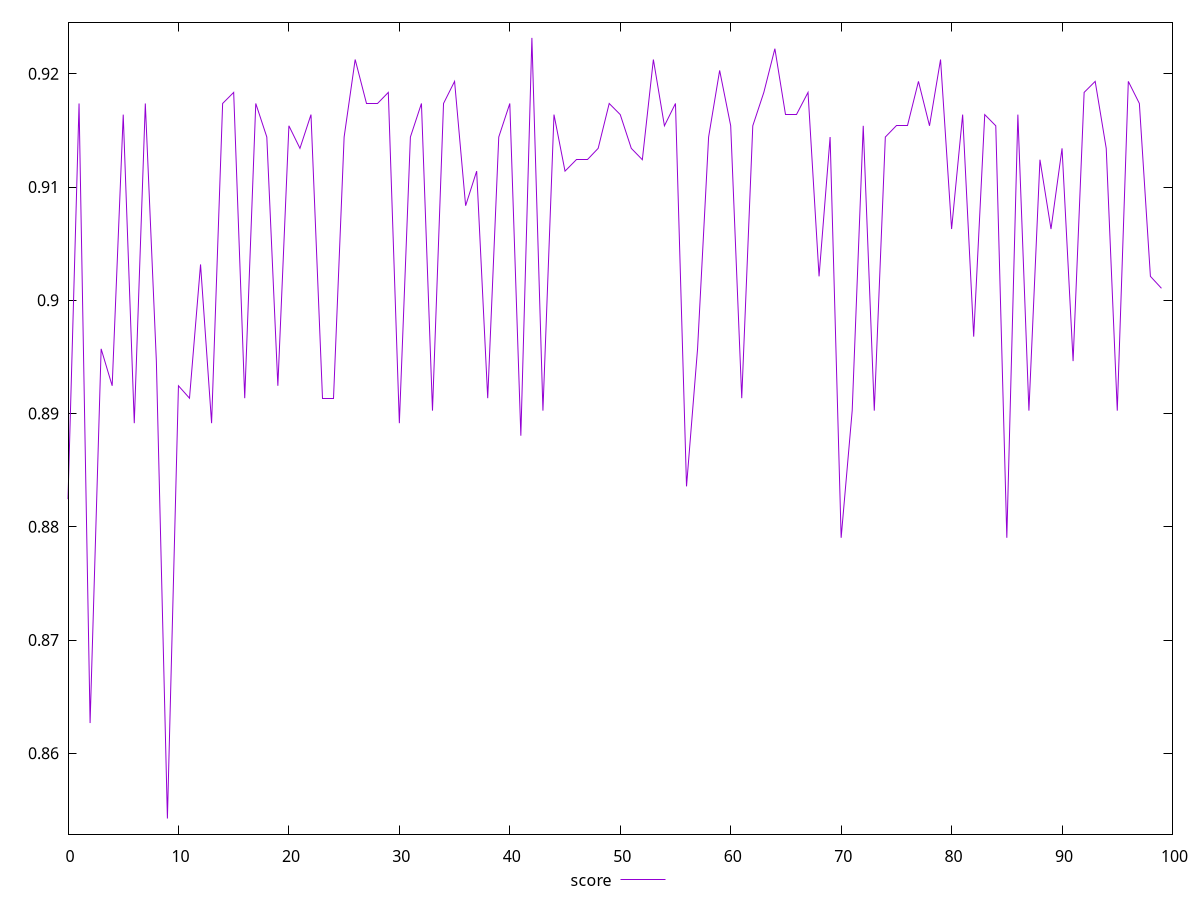 reset
set terminal svg size 640, 490 enhanced background rgb 'white'
set output "reprap/total-blocking-time/samples/pages+cached+nointeractive/score/values.svg"

$score <<EOF
0 0.8824401089284055
1 0.917380153295033
2 0.862673330601872
3 0.8957133036797403
4 0.8924519953997047
5 0.9163971786250928
6 0.8891520440062339
7 0.9173801532950346
8 0.8946305544636071
9 0.8542425396099678
10 0.8924519953997028
11 0.8913562573218656
12 0.9031673203601144
13 0.8891520440062339
14 0.9173801532950356
15 0.9183580026018724
16 0.8913562573218636
17 0.917380153295033
18 0.9144159850101887
19 0.8924519953997028
20 0.9154091114965677
21 0.9134178324564849
22 0.916397178625092
23 0.8913562573218646
24 0.8913562573218666
25 0.9144159850101905
26 0.921260472378276
27 0.917380153295033
28 0.917380153295033
29 0.9183580026018741
30 0.8891520440062339
31 0.9144159850101896
32 0.917380153295033
33 0.8902562615076617
34 0.917380153295033
35 0.9193306938437791
36 0.9083528563396888
37 0.9114065832202423
38 0.8913562573218646
39 0.9144159850101887
40 0.9173801532950346
41 0.8880436409238082
42 0.9231692315882869
43 0.8902562615076628
44 0.9163971786250902
45 0.9114065832202405
46 0.912414687309443
47 0.9124146873094439
48 0.9134178324564849
49 0.9173801532950356
50 0.916397178625092
51 0.9134178324564867
52 0.9124146873094447
53 0.921260472378276
54 0.9154091114965668
55 0.917380153295033
56 0.8835688966472455
57 0.8957133036797433
58 0.9144159850101905
59 0.9202981945281594
60 0.9154091114965668
61 0.8913562573218646
62 0.9154091114965668
63 0.9183580026018724
64 0.9222174953399446
65 0.9163971786250911
66 0.9163971786250911
67 0.9183580026018741
68 0.9021161263191463
69 0.9144159850101924
70 0.8790300833009326
71 0.8902562615076638
72 0.9154091114965668
73 0.8902562615076638
74 0.9144159850101887
75 0.9154091114965659
76 0.9154091114965686
77 0.9193306938437791
78 0.9154091114965677
79 0.9212604723782778
80 0.9062928680615159
81 0.9163971786250911
82 0.8967916516294535
83 0.9163971786250911
84 0.9154091114965659
85 0.8790300833009326
86 0.9163971786250937
87 0.8902562615076628
88 0.912414687309443
89 0.9062928680615177
90 0.9134178324564849
91 0.8946305544636091
92 0.9183580026018724
93 0.91933069384378
94 0.9134178324564857
95 0.8902562615076628
96 0.9193306938437782
97 0.9173801532950346
98 0.9021161263191483
99 0.9010603182647978
EOF

set key outside below
set yrange [0.8528640057704013:0.9245477654278533]

plot \
  $score title "score" with line, \


reset